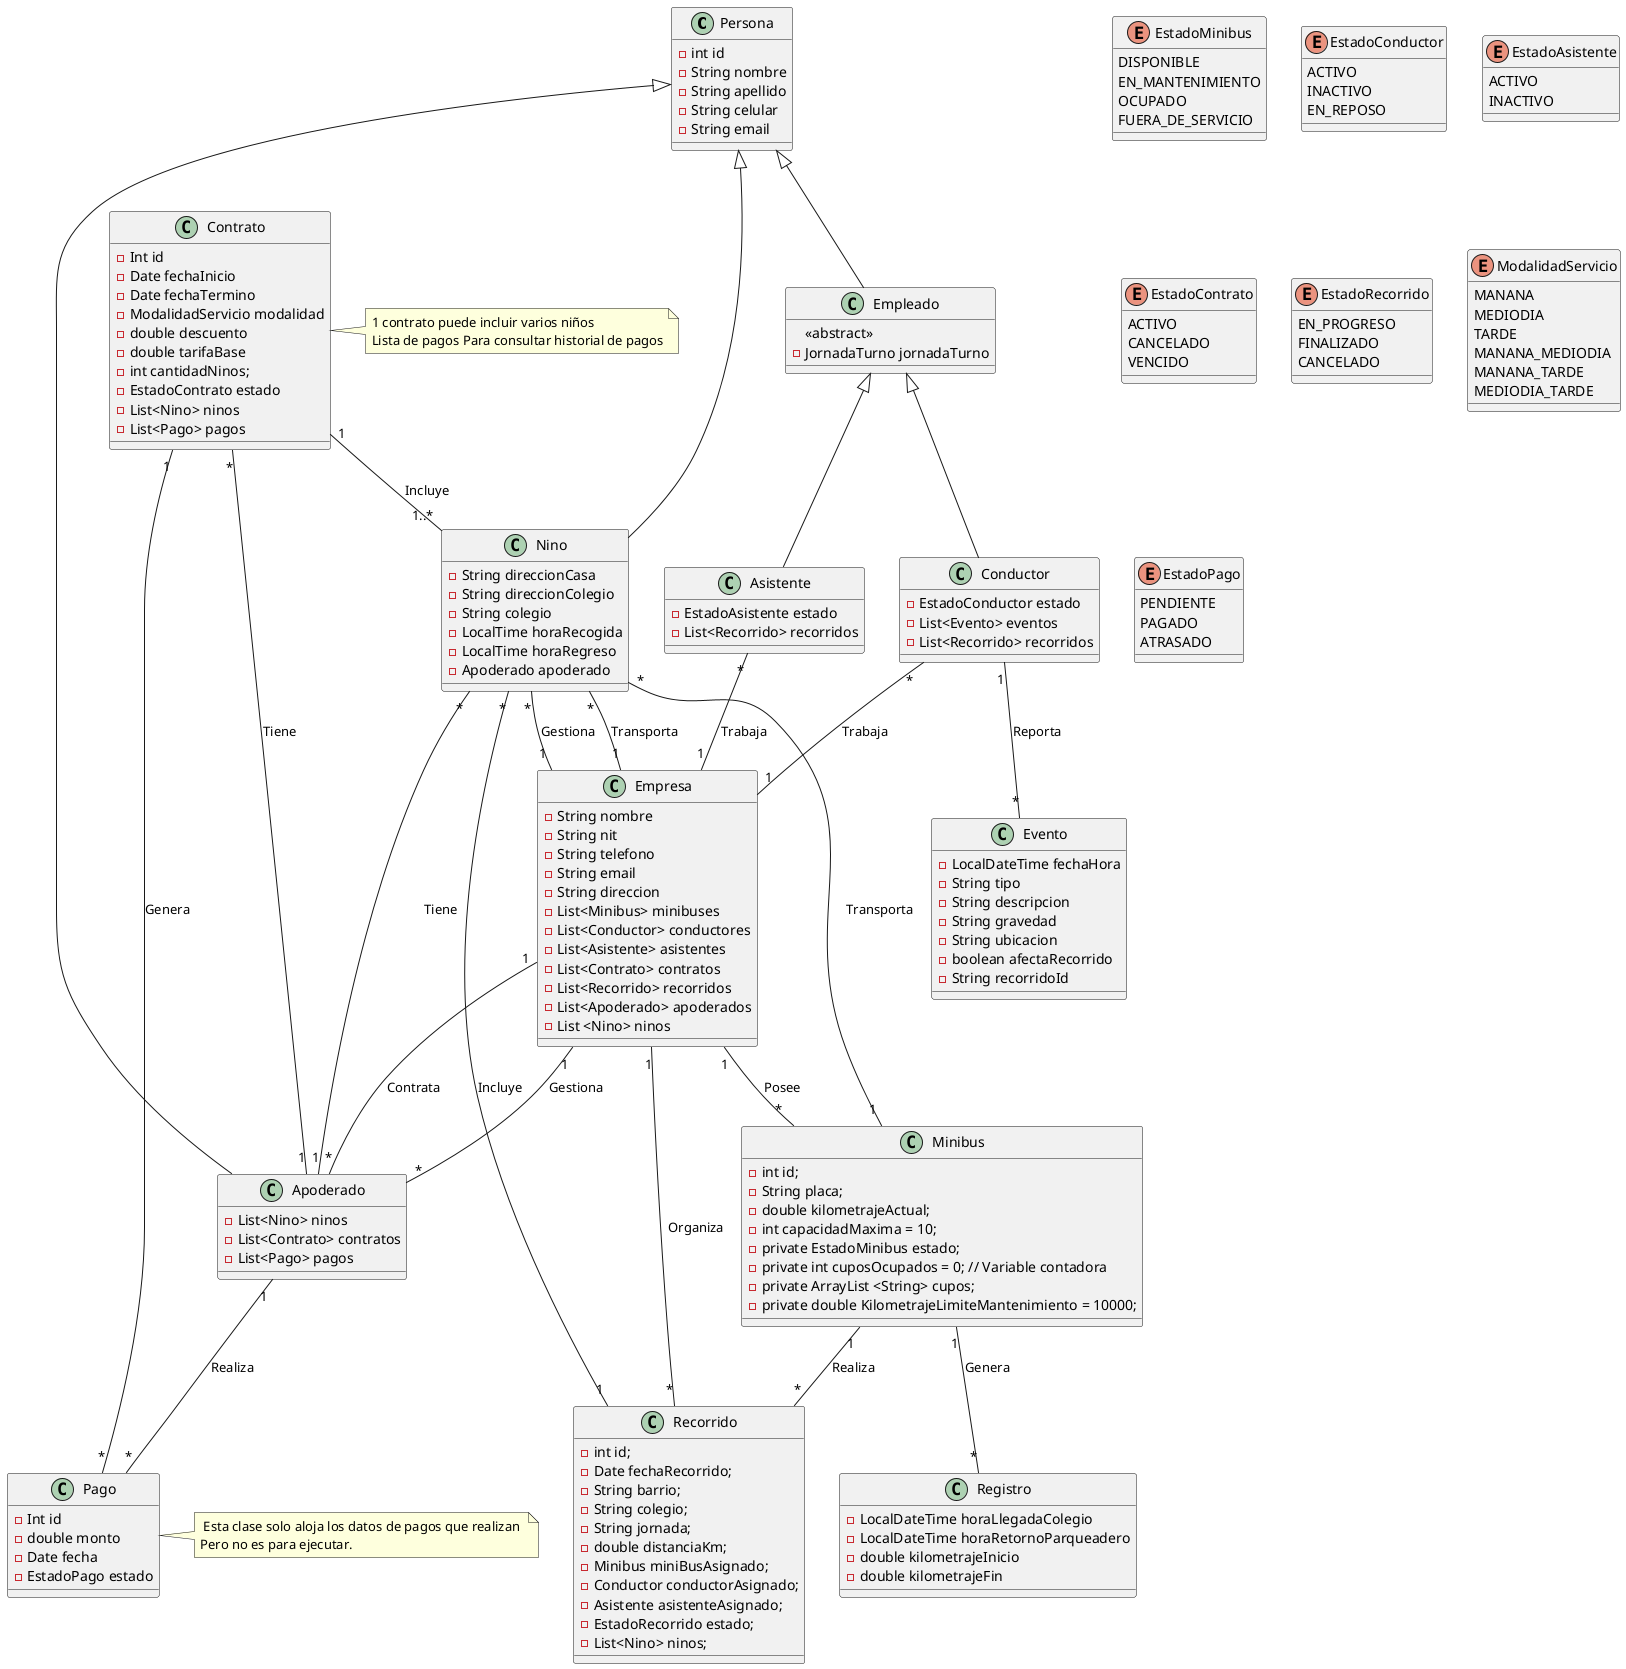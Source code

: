@startuml

class Persona {
 
  - int id
  - String nombre
  - String apellido
  - String celular
  - String email
}

class Empleado {
  <<abstract>>
   - JornadaTurno jornadaTurno
}


class Empresa {
  - String nombre
  - String nit
  - String telefono
  - String email
  - String direccion
  - List<Minibus> minibuses
  - List<Conductor> conductores
  - List<Asistente> asistentes
  - List<Contrato> contratos
  - List<Recorrido> recorridos
  - List<Apoderado> apoderados
  - List <Nino> ninos
}
class Minibus {
   - int id;
   - String placa;
   - double kilometrajeActual;
   - int capacidadMaxima = 10;
   - private EstadoMinibus estado;
   - private int cuposOcupados = 0; // Variable contadora
   - private ArrayList <String> cupos;
   - private double KilometrajeLimiteMantenimiento = 10000;

}

class Conductor {
  - EstadoConductor estado
  - List<Evento> eventos
  - List<Recorrido> recorridos
}

class Asistente {
  - EstadoAsistente estado
  - List<Recorrido> recorridos
}


class Nino {
  - String direccionCasa
  - String direccionColegio
  - String colegio
  - LocalTime horaRecogida
  - LocalTime horaRegreso
  - Apoderado apoderado
}

class Apoderado {
  - List<Nino> ninos
  - List<Contrato> contratos
  - List<Pago> pagos
  }

class Contrato {
  - Int id
  - Date fechaInicio
  - Date fechaTermino
  - ModalidadServicio modalidad
  - double descuento
  - double tarifaBase
  - int cantidadNinos;
  - EstadoContrato estado
  - List<Nino> ninos
  - List<Pago> pagos
}
note right of Contrato
  1 contrato puede incluir varios niños
  Lista de pagos Para consultar historial de pagos
end note

class Recorrido {
    - int id;
    - Date fechaRecorrido;
    - String barrio;
    - String colegio;
    - String jornada;
    - double distanciaKm;
    - Minibus miniBusAsignado;
    - Conductor conductorAsignado;
    - Asistente asistenteAsignado;
    - EstadoRecorrido estado;
    - List<Nino> ninos;
  }

class Registro {
  - LocalDateTime horaLlegadaColegio
  - LocalDateTime horaRetornoParqueadero
  - double kilometrajeInicio
  - double kilometrajeFin
}

class Evento {
  - LocalDateTime fechaHora
  - String tipo
  - String descripcion
  - String gravedad
  - String ubicacion
  - boolean afectaRecorrido
  - String recorridoId
}

class Pago {
  - Int id
  - double monto
  - Date fecha
  - EstadoPago estado
}

note right of Pago
 Esta clase solo aloja los datos de pagos que realizan 
Pero no es para ejecutar.
end note


' Relaciones de herencia
Persona <|-- Empleado
Empleado <|-- Conductor
Empleado <|-- Asistente
Persona <|-- Apoderado
Persona <|-- Nino

' Relaciones
Apoderado "1" -- "*" Nino : "Tiene"
Apoderado "1" -- "*" Contrato : "Tiene"
Apoderado "1" -- "*" Pago : "Realiza"

Apoderado "*" -- "1" Empresa : "Contrata"
Nino "*" -- "1" Empresa : "Transporta"
Conductor "*" -- "1" Empresa : "Trabaja"
Asistente "*" -- "1" Empresa : "Trabaja"

Minibus "1" -- "*" Recorrido : "Realiza"
Minibus "1" -- "*" Registro : "Genera"
Minibus "1" -- "*" Nino : "Transporta"

Conductor "1" -- "*" Evento : "Reporta"

Contrato "1" -- "*" Pago : "Genera"
Contrato "1" -- "1..*" Nino : "Incluye"

Recorrido "1" -- "*" Nino : "Incluye"

Empresa "1" -- "*" Minibus : "Posee"
Empresa "1" -- "*" Recorrido : "Organiza"
Empresa "1" -- "*" Apoderado : "Gestiona"
Empresa "1" -- "*" Nino : "Gestiona"

' Enumeraciones
enum EstadoMinibus {
  DISPONIBLE
  EN_MANTENIMIENTO
  OCUPADO
  FUERA_DE_SERVICIO
}

enum EstadoConductor {
  ACTIVO
  INACTIVO
  EN_REPOSO
}

enum EstadoAsistente {
  ACTIVO
  INACTIVO
}

enum EstadoContrato {
  ACTIVO
  CANCELADO
  VENCIDO
}

enum EstadoRecorrido {
  EN_PROGRESO
  FINALIZADO
  CANCELADO
}

enum ModalidadServicio {
  MANANA
  MEDIODIA
  TARDE
  MANANA_MEDIODIA
  MANANA_TARDE
  MEDIODIA_TARDE
}


enum EstadoPago {
  PENDIENTE
  PAGADO
  ATRASADO
}
@enduml